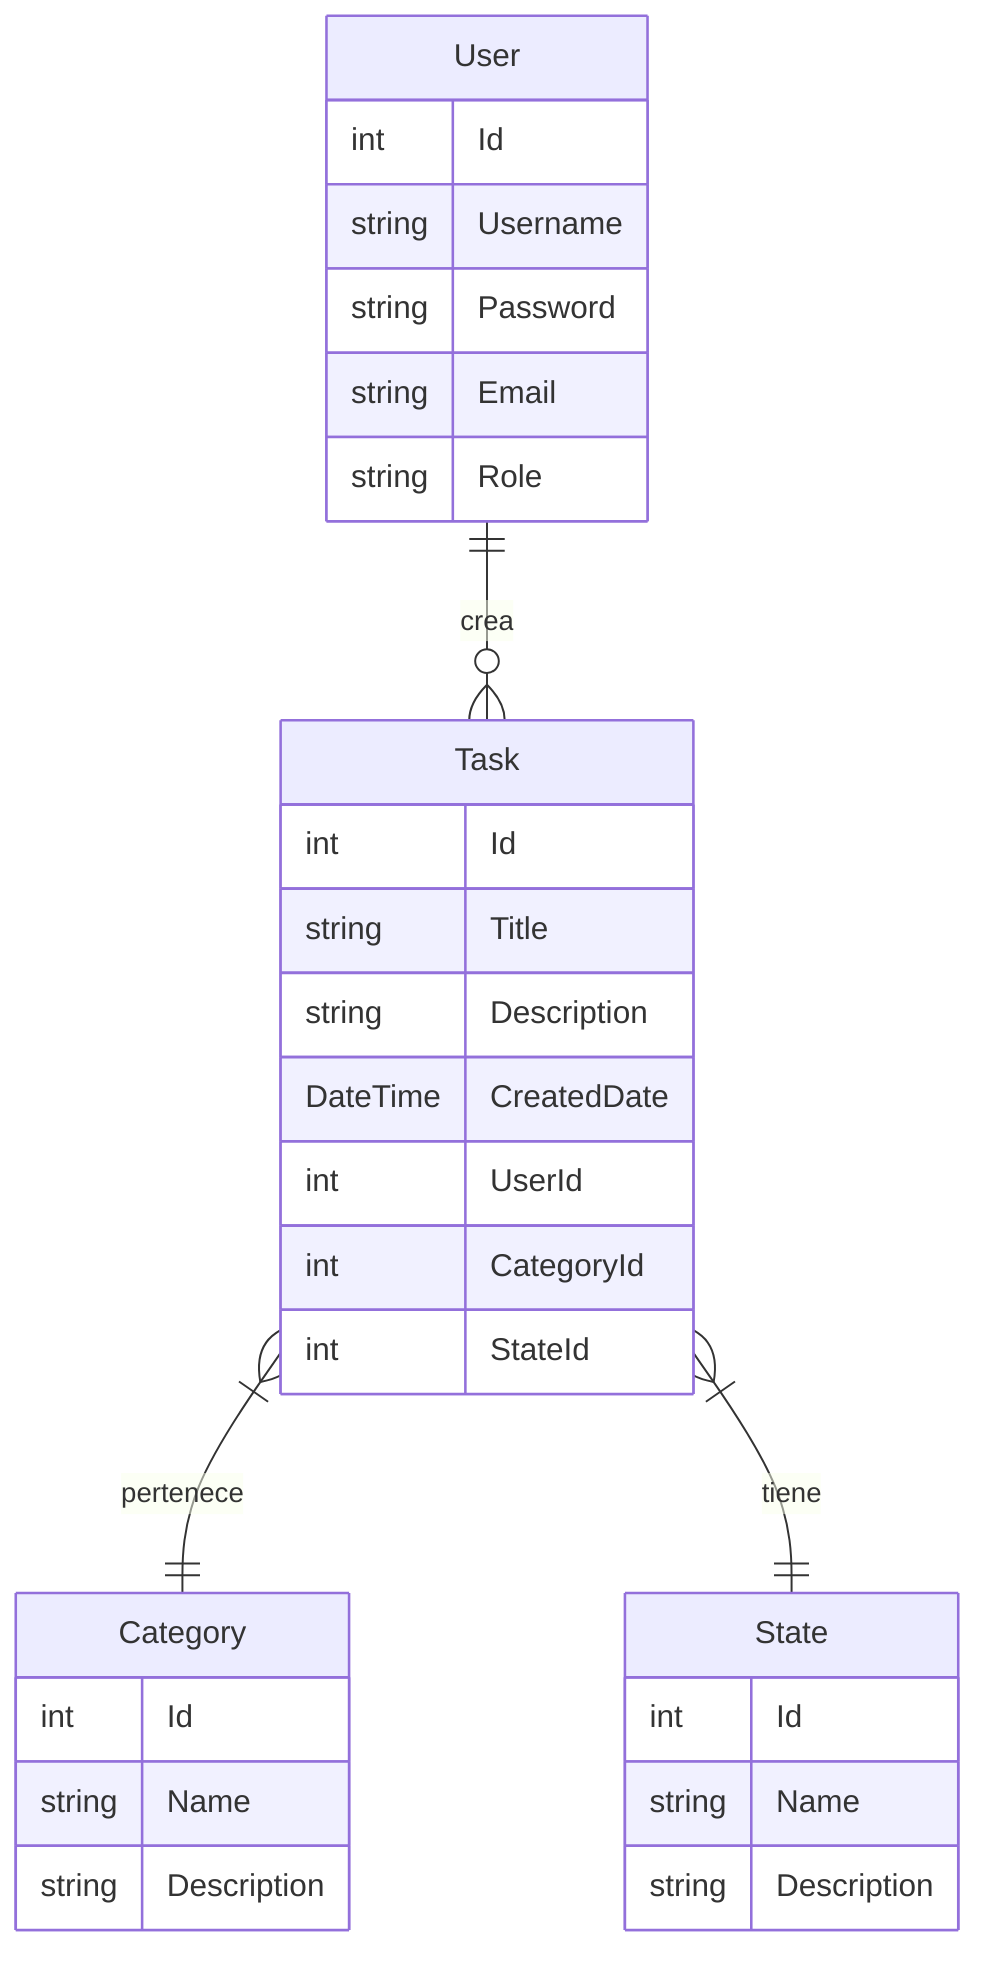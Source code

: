 erDiagram
    User ||--o{ Task : "crea"
    Task }|--|| Category : "pertenece"
    Task }|--|| State : "tiene"
    
    User {
        int Id
        string Username
        string Password
        string Email
        string Role
    }
    
    Task {
        int Id
        string Title
        string Description
        DateTime CreatedDate
        int UserId
        int CategoryId
        int StateId
    }
    
    Category {
        int Id
        string Name
        string Description
    }
    
    State {
        int Id
        string Name
        string Description
    }